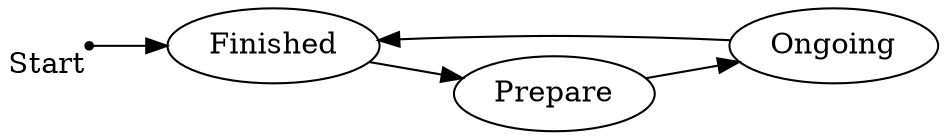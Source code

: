 digraph protocol_state {
  rankdir = LR;
  dpi = 600;

  node [shape = point] Start [xlabel=Start];
  node [shape = oval] Ongoing;
  node [shape = oval] Prepare;
  node [shape = oval] Finished;

  Start -> Finished;
  Finished -> Prepare;
  Prepare -> Ongoing;
  Ongoing -> Finished;
}
